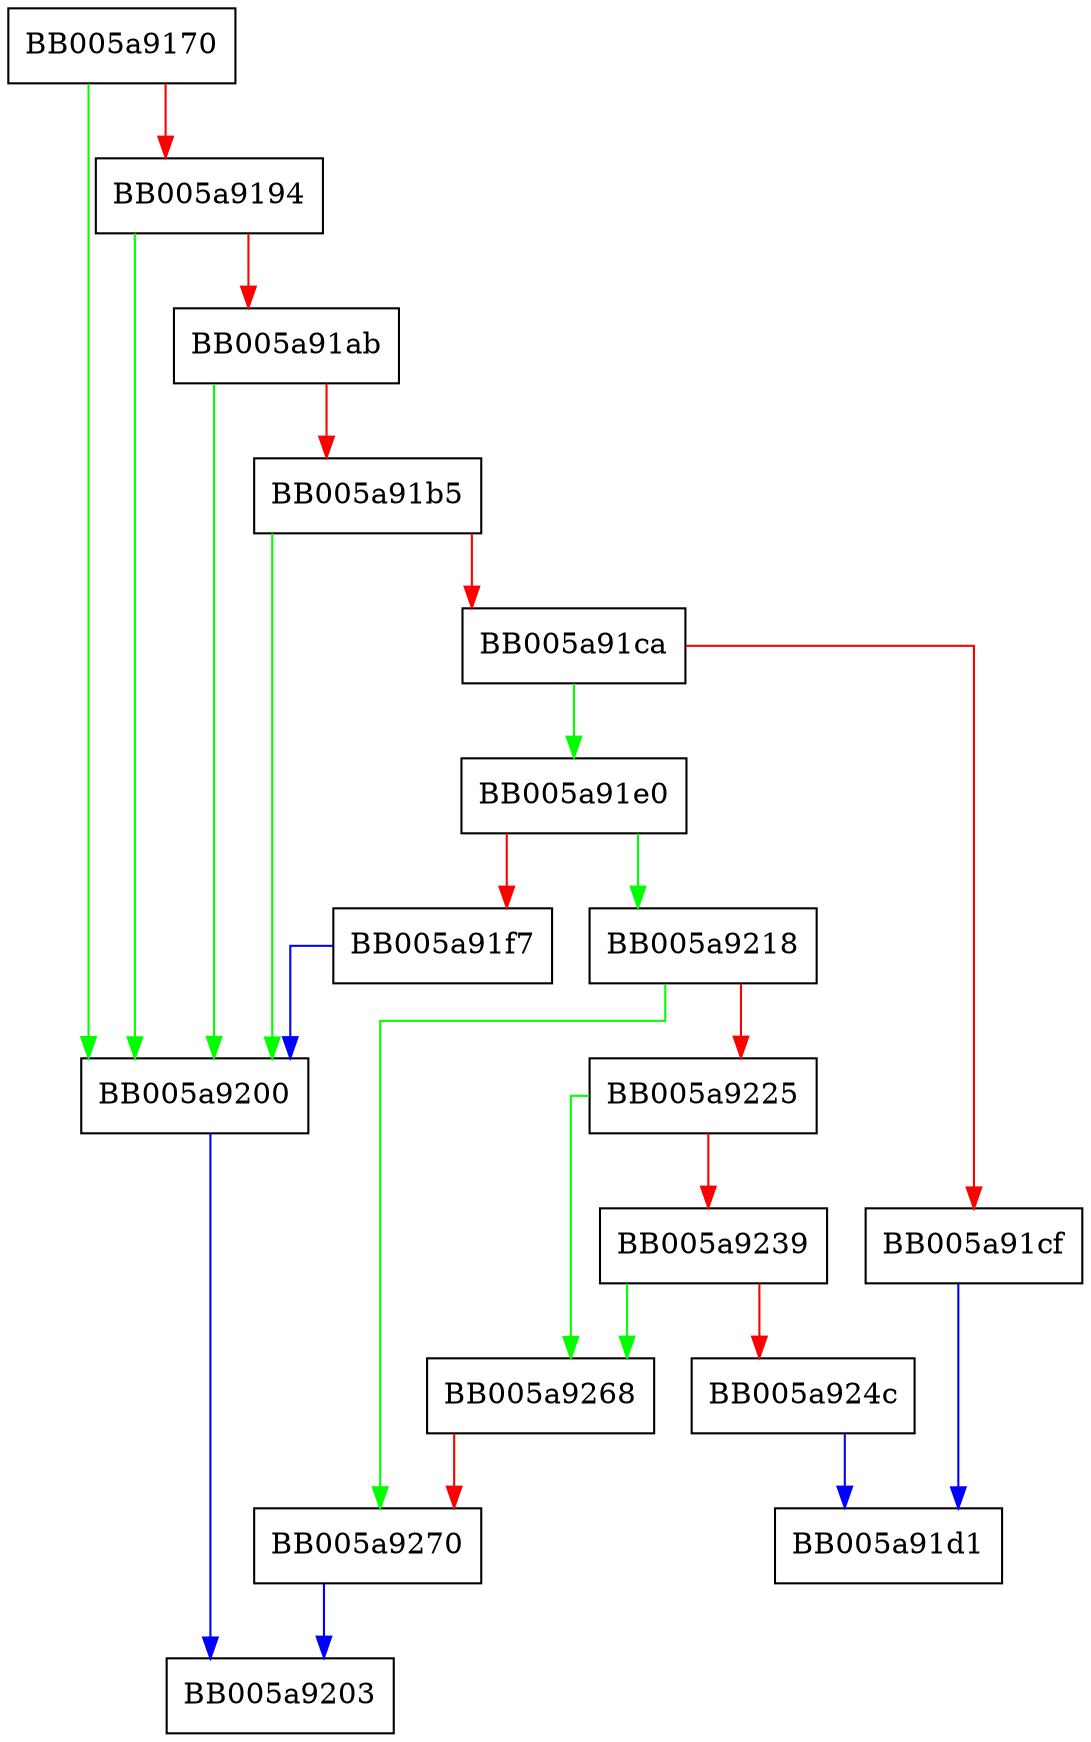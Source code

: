digraph ERR_get_state {
  node [shape="box"];
  graph [splines=ortho];
  BB005a9170 -> BB005a9200 [color="green"];
  BB005a9170 -> BB005a9194 [color="red"];
  BB005a9194 -> BB005a9200 [color="green"];
  BB005a9194 -> BB005a91ab [color="red"];
  BB005a91ab -> BB005a9200 [color="green"];
  BB005a91ab -> BB005a91b5 [color="red"];
  BB005a91b5 -> BB005a9200 [color="green"];
  BB005a91b5 -> BB005a91ca [color="red"];
  BB005a91ca -> BB005a91e0 [color="green"];
  BB005a91ca -> BB005a91cf [color="red"];
  BB005a91cf -> BB005a91d1 [color="blue"];
  BB005a91e0 -> BB005a9218 [color="green"];
  BB005a91e0 -> BB005a91f7 [color="red"];
  BB005a91f7 -> BB005a9200 [color="blue"];
  BB005a9200 -> BB005a9203 [color="blue"];
  BB005a9218 -> BB005a9270 [color="green"];
  BB005a9218 -> BB005a9225 [color="red"];
  BB005a9225 -> BB005a9268 [color="green"];
  BB005a9225 -> BB005a9239 [color="red"];
  BB005a9239 -> BB005a9268 [color="green"];
  BB005a9239 -> BB005a924c [color="red"];
  BB005a924c -> BB005a91d1 [color="blue"];
  BB005a9268 -> BB005a9270 [color="red"];
  BB005a9270 -> BB005a9203 [color="blue"];
}